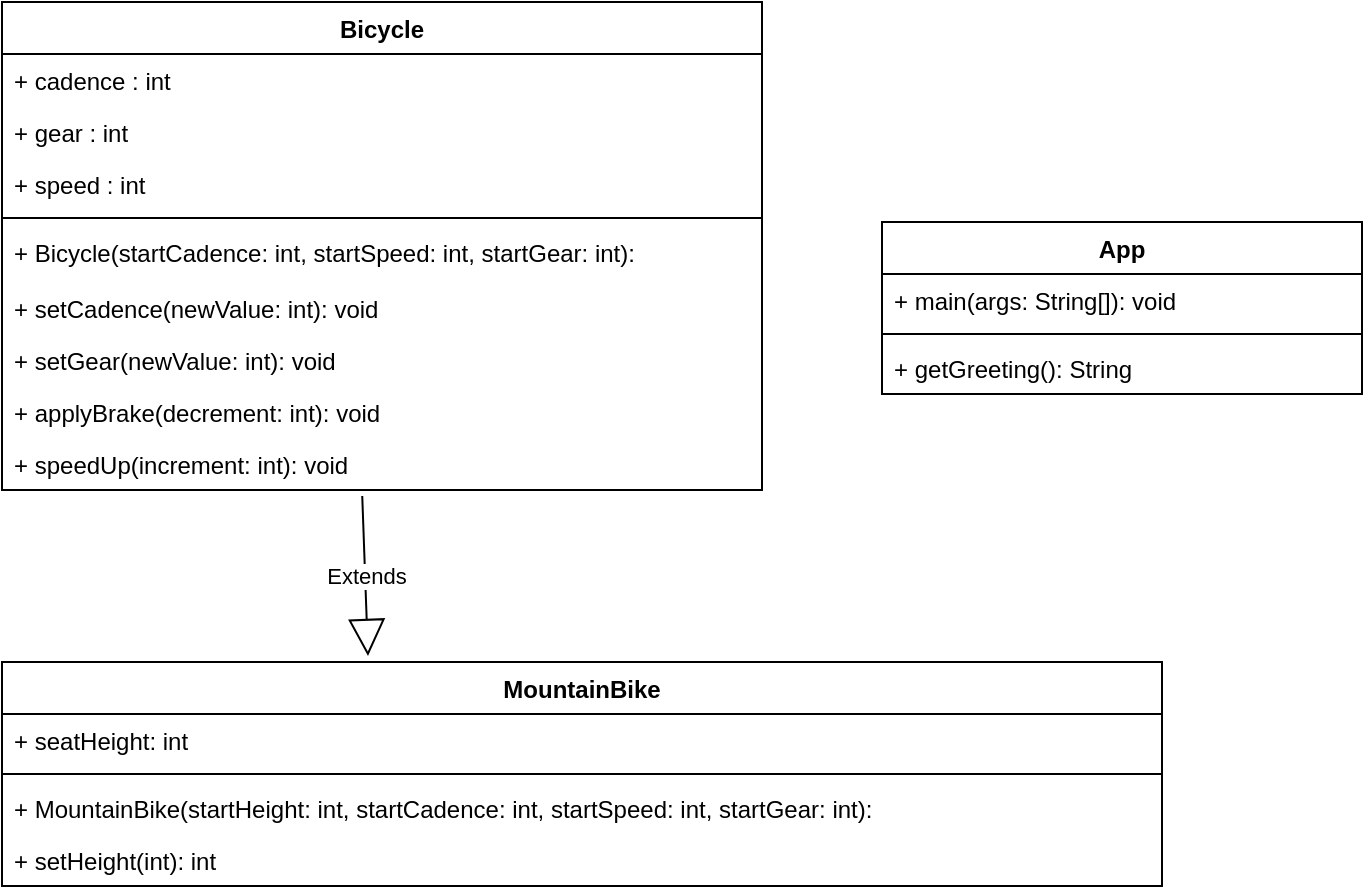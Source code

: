 <mxfile version="12.3.7" type="device" pages="1"><diagram name="Page-1" id="c4acf3e9-155e-7222-9cf6-157b1a14988f"><mxGraphModel dx="801" dy="464" grid="1" gridSize="10" guides="1" tooltips="1" connect="1" arrows="1" fold="1" page="1" pageScale="1" pageWidth="850" pageHeight="1100" background="#ffffff" math="0" shadow="0"><root><mxCell id="0"/><mxCell id="1" parent="0"/><mxCell id="I7p_qw12acRnJGgx7GAl-1" value="Bicycle" style="swimlane;fontStyle=1;align=center;verticalAlign=top;childLayout=stackLayout;horizontal=1;startSize=26;horizontalStack=0;resizeParent=1;resizeParentMax=0;resizeLast=0;collapsible=1;marginBottom=0;" vertex="1" parent="1"><mxGeometry x="90" y="100" width="380" height="244" as="geometry"/></mxCell><mxCell id="I7p_qw12acRnJGgx7GAl-2" value="+ cadence : int&#xA;" style="text;strokeColor=none;fillColor=none;align=left;verticalAlign=top;spacingLeft=4;spacingRight=4;overflow=hidden;rotatable=0;points=[[0,0.5],[1,0.5]];portConstraint=eastwest;" vertex="1" parent="I7p_qw12acRnJGgx7GAl-1"><mxGeometry y="26" width="380" height="26" as="geometry"/></mxCell><mxCell id="I7p_qw12acRnJGgx7GAl-5" value="+ gear : int&#xA;" style="text;strokeColor=none;fillColor=none;align=left;verticalAlign=top;spacingLeft=4;spacingRight=4;overflow=hidden;rotatable=0;points=[[0,0.5],[1,0.5]];portConstraint=eastwest;" vertex="1" parent="I7p_qw12acRnJGgx7GAl-1"><mxGeometry y="52" width="380" height="26" as="geometry"/></mxCell><mxCell id="I7p_qw12acRnJGgx7GAl-6" value="+ speed : int&#xA;" style="text;strokeColor=none;fillColor=none;align=left;verticalAlign=top;spacingLeft=4;spacingRight=4;overflow=hidden;rotatable=0;points=[[0,0.5],[1,0.5]];portConstraint=eastwest;" vertex="1" parent="I7p_qw12acRnJGgx7GAl-1"><mxGeometry y="78" width="380" height="26" as="geometry"/></mxCell><mxCell id="I7p_qw12acRnJGgx7GAl-3" value="" style="line;strokeWidth=1;fillColor=none;align=left;verticalAlign=middle;spacingTop=-1;spacingLeft=3;spacingRight=3;rotatable=0;labelPosition=right;points=[];portConstraint=eastwest;" vertex="1" parent="I7p_qw12acRnJGgx7GAl-1"><mxGeometry y="104" width="380" height="8" as="geometry"/></mxCell><mxCell id="I7p_qw12acRnJGgx7GAl-4" value="+ Bicycle(startCadence: int, startSpeed: int, startGear: int): " style="text;strokeColor=none;fillColor=none;align=left;verticalAlign=top;spacingLeft=4;spacingRight=4;overflow=hidden;rotatable=0;points=[[0,0.5],[1,0.5]];portConstraint=eastwest;" vertex="1" parent="I7p_qw12acRnJGgx7GAl-1"><mxGeometry y="112" width="380" height="28" as="geometry"/></mxCell><mxCell id="I7p_qw12acRnJGgx7GAl-7" value="+ setCadence(newValue: int): void" style="text;strokeColor=none;fillColor=none;align=left;verticalAlign=top;spacingLeft=4;spacingRight=4;overflow=hidden;rotatable=0;points=[[0,0.5],[1,0.5]];portConstraint=eastwest;" vertex="1" parent="I7p_qw12acRnJGgx7GAl-1"><mxGeometry y="140" width="380" height="26" as="geometry"/></mxCell><mxCell id="I7p_qw12acRnJGgx7GAl-8" value="+ setGear(newValue: int): void" style="text;strokeColor=none;fillColor=none;align=left;verticalAlign=top;spacingLeft=4;spacingRight=4;overflow=hidden;rotatable=0;points=[[0,0.5],[1,0.5]];portConstraint=eastwest;" vertex="1" parent="I7p_qw12acRnJGgx7GAl-1"><mxGeometry y="166" width="380" height="26" as="geometry"/></mxCell><mxCell id="I7p_qw12acRnJGgx7GAl-9" value="+ applyBrake(decrement: int): void" style="text;strokeColor=none;fillColor=none;align=left;verticalAlign=top;spacingLeft=4;spacingRight=4;overflow=hidden;rotatable=0;points=[[0,0.5],[1,0.5]];portConstraint=eastwest;" vertex="1" parent="I7p_qw12acRnJGgx7GAl-1"><mxGeometry y="192" width="380" height="26" as="geometry"/></mxCell><mxCell id="I7p_qw12acRnJGgx7GAl-10" value="+ speedUp(increment: int): void" style="text;strokeColor=none;fillColor=none;align=left;verticalAlign=top;spacingLeft=4;spacingRight=4;overflow=hidden;rotatable=0;points=[[0,0.5],[1,0.5]];portConstraint=eastwest;" vertex="1" parent="I7p_qw12acRnJGgx7GAl-1"><mxGeometry y="218" width="380" height="26" as="geometry"/></mxCell><mxCell id="I7p_qw12acRnJGgx7GAl-11" value="MountainBike" style="swimlane;fontStyle=1;align=center;verticalAlign=top;childLayout=stackLayout;horizontal=1;startSize=26;horizontalStack=0;resizeParent=1;resizeParentMax=0;resizeLast=0;collapsible=1;marginBottom=0;" vertex="1" parent="1"><mxGeometry x="90" y="430" width="580" height="112" as="geometry"/></mxCell><mxCell id="I7p_qw12acRnJGgx7GAl-12" value="+ seatHeight: int" style="text;strokeColor=none;fillColor=none;align=left;verticalAlign=top;spacingLeft=4;spacingRight=4;overflow=hidden;rotatable=0;points=[[0,0.5],[1,0.5]];portConstraint=eastwest;" vertex="1" parent="I7p_qw12acRnJGgx7GAl-11"><mxGeometry y="26" width="580" height="26" as="geometry"/></mxCell><mxCell id="I7p_qw12acRnJGgx7GAl-13" value="" style="line;strokeWidth=1;fillColor=none;align=left;verticalAlign=middle;spacingTop=-1;spacingLeft=3;spacingRight=3;rotatable=0;labelPosition=right;points=[];portConstraint=eastwest;" vertex="1" parent="I7p_qw12acRnJGgx7GAl-11"><mxGeometry y="52" width="580" height="8" as="geometry"/></mxCell><mxCell id="I7p_qw12acRnJGgx7GAl-14" value="+ MountainBike(startHeight: int, startCadence: int, startSpeed: int, startGear: int): " style="text;strokeColor=none;fillColor=none;align=left;verticalAlign=top;spacingLeft=4;spacingRight=4;overflow=hidden;rotatable=0;points=[[0,0.5],[1,0.5]];portConstraint=eastwest;" vertex="1" parent="I7p_qw12acRnJGgx7GAl-11"><mxGeometry y="60" width="580" height="26" as="geometry"/></mxCell><mxCell id="I7p_qw12acRnJGgx7GAl-15" value="+ setHeight(int): int" style="text;strokeColor=none;fillColor=none;align=left;verticalAlign=top;spacingLeft=4;spacingRight=4;overflow=hidden;rotatable=0;points=[[0,0.5],[1,0.5]];portConstraint=eastwest;" vertex="1" parent="I7p_qw12acRnJGgx7GAl-11"><mxGeometry y="86" width="580" height="26" as="geometry"/></mxCell><mxCell id="I7p_qw12acRnJGgx7GAl-16" value="App" style="swimlane;fontStyle=1;align=center;verticalAlign=top;childLayout=stackLayout;horizontal=1;startSize=26;horizontalStack=0;resizeParent=1;resizeParentMax=0;resizeLast=0;collapsible=1;marginBottom=0;" vertex="1" parent="1"><mxGeometry x="530" y="210" width="240" height="86" as="geometry"/></mxCell><mxCell id="I7p_qw12acRnJGgx7GAl-17" value="+ main(args: String[]): void" style="text;strokeColor=none;fillColor=none;align=left;verticalAlign=top;spacingLeft=4;spacingRight=4;overflow=hidden;rotatable=0;points=[[0,0.5],[1,0.5]];portConstraint=eastwest;" vertex="1" parent="I7p_qw12acRnJGgx7GAl-16"><mxGeometry y="26" width="240" height="26" as="geometry"/></mxCell><mxCell id="I7p_qw12acRnJGgx7GAl-18" value="" style="line;strokeWidth=1;fillColor=none;align=left;verticalAlign=middle;spacingTop=-1;spacingLeft=3;spacingRight=3;rotatable=0;labelPosition=right;points=[];portConstraint=eastwest;" vertex="1" parent="I7p_qw12acRnJGgx7GAl-16"><mxGeometry y="52" width="240" height="8" as="geometry"/></mxCell><mxCell id="I7p_qw12acRnJGgx7GAl-19" value="+ getGreeting(): String" style="text;strokeColor=none;fillColor=none;align=left;verticalAlign=top;spacingLeft=4;spacingRight=4;overflow=hidden;rotatable=0;points=[[0,0.5],[1,0.5]];portConstraint=eastwest;" vertex="1" parent="I7p_qw12acRnJGgx7GAl-16"><mxGeometry y="60" width="240" height="26" as="geometry"/></mxCell><mxCell id="I7p_qw12acRnJGgx7GAl-20" value="Extends" style="endArrow=block;endSize=16;endFill=0;html=1;exitX=0.474;exitY=1.115;exitDx=0;exitDy=0;exitPerimeter=0;" edge="1" parent="1" source="I7p_qw12acRnJGgx7GAl-10"><mxGeometry width="160" relative="1" as="geometry"><mxPoint x="290" y="430" as="sourcePoint"/><mxPoint x="273" y="427" as="targetPoint"/></mxGeometry></mxCell></root></mxGraphModel></diagram></mxfile>
